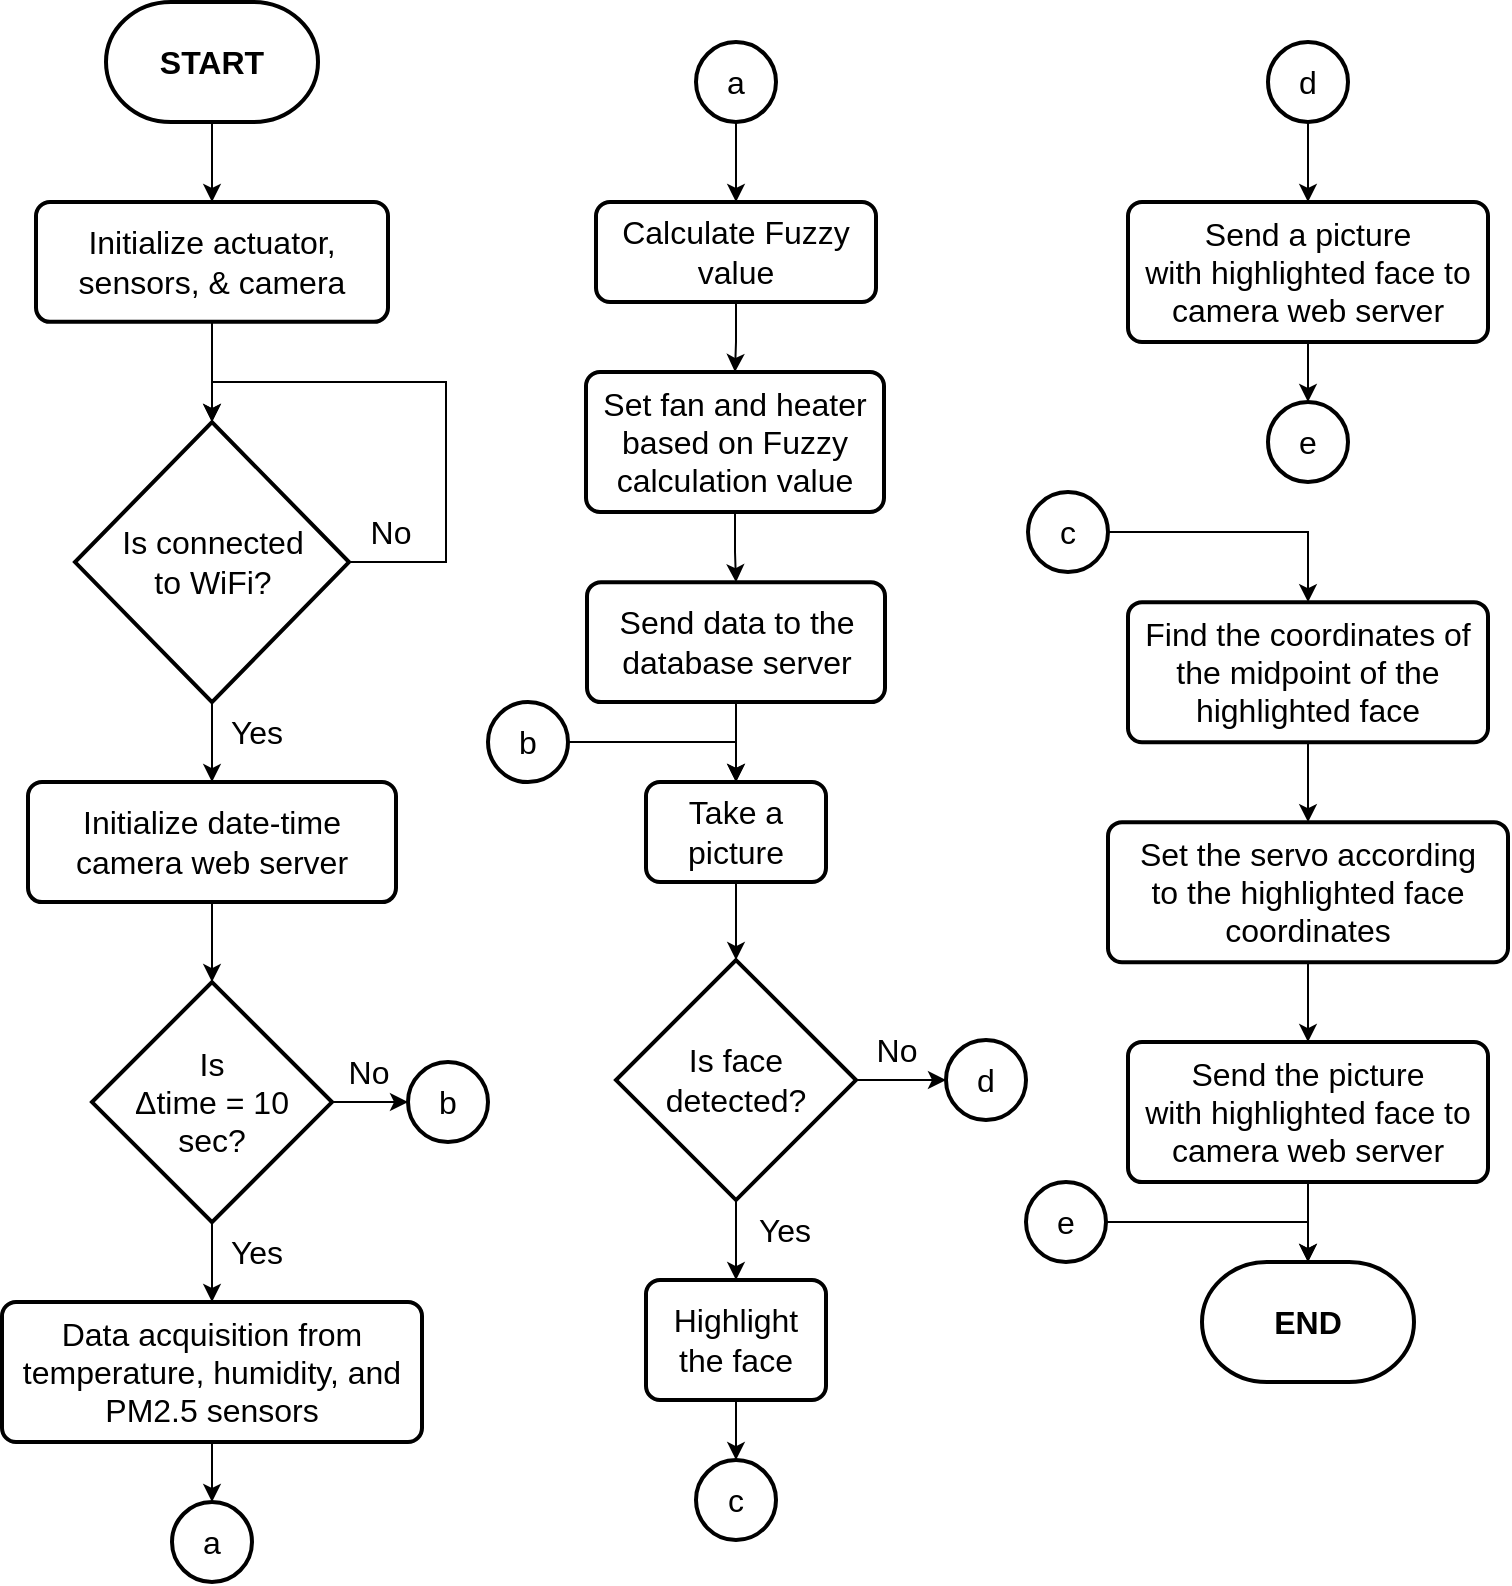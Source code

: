 <mxfile version="21.6.5" type="device">
  <diagram name="Page-1" id="utwuaK8J5crHx3elVbEk">
    <mxGraphModel dx="1036" dy="623" grid="1" gridSize="10" guides="1" tooltips="1" connect="1" arrows="1" fold="1" page="1" pageScale="1" pageWidth="827" pageHeight="1169" math="0" shadow="0">
      <root>
        <mxCell id="0" />
        <mxCell id="1" parent="0" />
        <mxCell id="K85xil1c-Bjuz0kbStLv-4" value="" style="edgeStyle=orthogonalEdgeStyle;rounded=0;orthogonalLoop=1;jettySize=auto;html=1;fontSize=16;" parent="1" source="K85xil1c-Bjuz0kbStLv-1" target="K85xil1c-Bjuz0kbStLv-2" edge="1">
          <mxGeometry relative="1" as="geometry" />
        </mxCell>
        <mxCell id="K85xil1c-Bjuz0kbStLv-1" value="&lt;b style=&quot;font-size: 16px;&quot;&gt;START&lt;/b&gt;" style="strokeWidth=2;html=1;shape=mxgraph.flowchart.terminator;whiteSpace=wrap;fontSize=16;" parent="1" vertex="1">
          <mxGeometry x="89" y="20" width="106" height="60" as="geometry" />
        </mxCell>
        <mxCell id="K85xil1c-Bjuz0kbStLv-5" value="" style="edgeStyle=orthogonalEdgeStyle;rounded=0;orthogonalLoop=1;jettySize=auto;html=1;fontSize=16;" parent="1" source="K85xil1c-Bjuz0kbStLv-2" target="K85xil1c-Bjuz0kbStLv-3" edge="1">
          <mxGeometry relative="1" as="geometry" />
        </mxCell>
        <mxCell id="K85xil1c-Bjuz0kbStLv-2" value="Initialize actuator, sensors, &amp;amp; camera" style="rounded=1;whiteSpace=wrap;html=1;absoluteArcSize=1;arcSize=14;strokeWidth=2;fontSize=16;" parent="1" vertex="1">
          <mxGeometry x="54" y="120.0" width="176" height="59.92" as="geometry" />
        </mxCell>
        <mxCell id="K85xil1c-Bjuz0kbStLv-11" style="edgeStyle=orthogonalEdgeStyle;rounded=0;orthogonalLoop=1;jettySize=auto;html=1;entryX=0.5;entryY=0;entryDx=0;entryDy=0;entryPerimeter=0;fontSize=16;" parent="1" source="K85xil1c-Bjuz0kbStLv-3" target="K85xil1c-Bjuz0kbStLv-3" edge="1">
          <mxGeometry relative="1" as="geometry">
            <mxPoint x="269" y="210.04" as="targetPoint" />
            <Array as="points">
              <mxPoint x="259" y="300.04" />
              <mxPoint x="259" y="210.04" />
              <mxPoint x="142" y="210.04" />
            </Array>
          </mxGeometry>
        </mxCell>
        <mxCell id="K85xil1c-Bjuz0kbStLv-14" value="" style="edgeStyle=orthogonalEdgeStyle;rounded=0;orthogonalLoop=1;jettySize=auto;html=1;fontSize=16;" parent="1" source="K85xil1c-Bjuz0kbStLv-3" target="K85xil1c-Bjuz0kbStLv-13" edge="1">
          <mxGeometry relative="1" as="geometry" />
        </mxCell>
        <mxCell id="K85xil1c-Bjuz0kbStLv-3" value="Is connected&lt;br style=&quot;font-size: 16px;&quot;&gt;to WiFi?" style="strokeWidth=2;html=1;shape=mxgraph.flowchart.decision;whiteSpace=wrap;fontSize=16;" parent="1" vertex="1">
          <mxGeometry x="73.5" y="230.04" width="137" height="140" as="geometry" />
        </mxCell>
        <mxCell id="K85xil1c-Bjuz0kbStLv-12" value="No" style="text;html=1;align=center;verticalAlign=middle;resizable=0;points=[];autosize=1;strokeColor=none;fillColor=none;fontSize=16;" parent="1" vertex="1">
          <mxGeometry x="210.5" y="270.04" width="40" height="30" as="geometry" />
        </mxCell>
        <mxCell id="K85xil1c-Bjuz0kbStLv-19" value="" style="edgeStyle=orthogonalEdgeStyle;rounded=0;orthogonalLoop=1;jettySize=auto;html=1;fontSize=16;" parent="1" source="K85xil1c-Bjuz0kbStLv-13" target="K85xil1c-Bjuz0kbStLv-17" edge="1">
          <mxGeometry relative="1" as="geometry" />
        </mxCell>
        <mxCell id="K85xil1c-Bjuz0kbStLv-13" value="Initialize date-time camera web server" style="rounded=1;whiteSpace=wrap;html=1;absoluteArcSize=1;arcSize=14;strokeWidth=2;fontSize=16;" parent="1" vertex="1">
          <mxGeometry x="50" y="410.04" width="184" height="60" as="geometry" />
        </mxCell>
        <mxCell id="K85xil1c-Bjuz0kbStLv-15" value="Yes" style="text;html=1;align=center;verticalAlign=middle;resizable=0;points=[];autosize=1;strokeColor=none;fillColor=none;fontSize=16;" parent="1" vertex="1">
          <mxGeometry x="139" y="370.04" width="50" height="30" as="geometry" />
        </mxCell>
        <mxCell id="K85xil1c-Bjuz0kbStLv-24" value="" style="edgeStyle=orthogonalEdgeStyle;rounded=0;orthogonalLoop=1;jettySize=auto;html=1;" parent="1" source="K85xil1c-Bjuz0kbStLv-17" target="K85xil1c-Bjuz0kbStLv-23" edge="1">
          <mxGeometry relative="1" as="geometry" />
        </mxCell>
        <mxCell id="K85xil1c-Bjuz0kbStLv-68" value="" style="edgeStyle=orthogonalEdgeStyle;rounded=0;orthogonalLoop=1;jettySize=auto;html=1;" parent="1" source="K85xil1c-Bjuz0kbStLv-17" target="K85xil1c-Bjuz0kbStLv-67" edge="1">
          <mxGeometry relative="1" as="geometry" />
        </mxCell>
        <mxCell id="K85xil1c-Bjuz0kbStLv-17" value="Is&lt;br style=&quot;font-size: 16px;&quot;&gt;Δtime = 10&lt;br style=&quot;font-size: 16px;&quot;&gt;sec?" style="strokeWidth=2;html=1;shape=mxgraph.flowchart.decision;whiteSpace=wrap;fontSize=16;" parent="1" vertex="1">
          <mxGeometry x="82" y="510.04" width="120" height="120" as="geometry" />
        </mxCell>
        <mxCell id="K85xil1c-Bjuz0kbStLv-22" value="Yes" style="text;html=1;align=center;verticalAlign=middle;resizable=0;points=[];autosize=1;strokeColor=none;fillColor=none;fontSize=16;" parent="1" vertex="1">
          <mxGeometry x="139" y="630.02" width="50" height="30" as="geometry" />
        </mxCell>
        <mxCell id="K85xil1c-Bjuz0kbStLv-23" value="b" style="strokeWidth=2;html=1;shape=mxgraph.flowchart.start_2;whiteSpace=wrap;fontSize=16;" parent="1" vertex="1">
          <mxGeometry x="240" y="550.04" width="40" height="40" as="geometry" />
        </mxCell>
        <mxCell id="K85xil1c-Bjuz0kbStLv-25" value="No" style="text;html=1;align=center;verticalAlign=middle;resizable=0;points=[];autosize=1;strokeColor=none;fillColor=none;fontSize=16;" parent="1" vertex="1">
          <mxGeometry x="200" y="540.04" width="40" height="30" as="geometry" />
        </mxCell>
        <mxCell id="K85xil1c-Bjuz0kbStLv-27" value="a" style="strokeWidth=2;html=1;shape=mxgraph.flowchart.start_2;whiteSpace=wrap;fontSize=16;" parent="1" vertex="1">
          <mxGeometry x="122" y="770" width="40" height="40" as="geometry" />
        </mxCell>
        <mxCell id="K85xil1c-Bjuz0kbStLv-79" value="" style="edgeStyle=orthogonalEdgeStyle;rounded=0;orthogonalLoop=1;jettySize=auto;html=1;" parent="1" source="K85xil1c-Bjuz0kbStLv-29" target="K85xil1c-Bjuz0kbStLv-78" edge="1">
          <mxGeometry relative="1" as="geometry" />
        </mxCell>
        <mxCell id="K85xil1c-Bjuz0kbStLv-29" value="Set fan and heater&lt;br&gt;based on Fuzzy calculation value" style="rounded=1;whiteSpace=wrap;html=1;absoluteArcSize=1;arcSize=14;strokeWidth=2;fontSize=16;" parent="1" vertex="1">
          <mxGeometry x="329" y="205" width="149" height="70" as="geometry" />
        </mxCell>
        <mxCell id="K85xil1c-Bjuz0kbStLv-35" value="" style="edgeStyle=orthogonalEdgeStyle;rounded=0;orthogonalLoop=1;jettySize=auto;html=1;" parent="1" source="K85xil1c-Bjuz0kbStLv-31" target="K85xil1c-Bjuz0kbStLv-34" edge="1">
          <mxGeometry relative="1" as="geometry" />
        </mxCell>
        <mxCell id="K85xil1c-Bjuz0kbStLv-31" value="Take a picture" style="rounded=1;whiteSpace=wrap;html=1;absoluteArcSize=1;arcSize=14;strokeWidth=2;fontSize=16;" parent="1" vertex="1">
          <mxGeometry x="359" y="410" width="90" height="49.96" as="geometry" />
        </mxCell>
        <mxCell id="K85xil1c-Bjuz0kbStLv-37" value="" style="edgeStyle=orthogonalEdgeStyle;rounded=0;orthogonalLoop=1;jettySize=auto;html=1;" parent="1" source="K85xil1c-Bjuz0kbStLv-34" target="K85xil1c-Bjuz0kbStLv-36" edge="1">
          <mxGeometry relative="1" as="geometry" />
        </mxCell>
        <mxCell id="K85xil1c-Bjuz0kbStLv-46" value="" style="edgeStyle=orthogonalEdgeStyle;rounded=0;orthogonalLoop=1;jettySize=auto;html=1;" parent="1" source="K85xil1c-Bjuz0kbStLv-34" target="K85xil1c-Bjuz0kbStLv-45" edge="1">
          <mxGeometry relative="1" as="geometry" />
        </mxCell>
        <mxCell id="K85xil1c-Bjuz0kbStLv-34" value="Is face&lt;br&gt;detected?" style="strokeWidth=2;html=1;shape=mxgraph.flowchart.decision;whiteSpace=wrap;fontSize=16;" parent="1" vertex="1">
          <mxGeometry x="344" y="499.02" width="120" height="120" as="geometry" />
        </mxCell>
        <mxCell id="K85xil1c-Bjuz0kbStLv-41" value="" style="edgeStyle=orthogonalEdgeStyle;rounded=0;orthogonalLoop=1;jettySize=auto;html=1;" parent="1" source="K85xil1c-Bjuz0kbStLv-36" target="K85xil1c-Bjuz0kbStLv-40" edge="1">
          <mxGeometry relative="1" as="geometry" />
        </mxCell>
        <mxCell id="K85xil1c-Bjuz0kbStLv-36" value="Highlight the face" style="rounded=1;whiteSpace=wrap;html=1;absoluteArcSize=1;arcSize=14;strokeWidth=2;fontSize=16;" parent="1" vertex="1">
          <mxGeometry x="359" y="659.02" width="90" height="60" as="geometry" />
        </mxCell>
        <mxCell id="K85xil1c-Bjuz0kbStLv-59" value="" style="edgeStyle=orthogonalEdgeStyle;rounded=0;orthogonalLoop=1;jettySize=auto;html=1;" parent="1" source="K85xil1c-Bjuz0kbStLv-38" target="K85xil1c-Bjuz0kbStLv-56" edge="1">
          <mxGeometry relative="1" as="geometry" />
        </mxCell>
        <mxCell id="K85xil1c-Bjuz0kbStLv-38" value="Find the coordinates of the midpoint of the highlighted face" style="rounded=1;whiteSpace=wrap;html=1;absoluteArcSize=1;arcSize=14;strokeWidth=2;fontSize=16;" parent="1" vertex="1">
          <mxGeometry x="600" y="320.08" width="180" height="70" as="geometry" />
        </mxCell>
        <mxCell id="K85xil1c-Bjuz0kbStLv-40" value="c" style="strokeWidth=2;html=1;shape=mxgraph.flowchart.start_2;whiteSpace=wrap;fontSize=16;" parent="1" vertex="1">
          <mxGeometry x="384" y="749.02" width="40" height="40" as="geometry" />
        </mxCell>
        <mxCell id="K85xil1c-Bjuz0kbStLv-44" value="" style="edgeStyle=orthogonalEdgeStyle;rounded=0;orthogonalLoop=1;jettySize=auto;html=1;" parent="1" source="K85xil1c-Bjuz0kbStLv-43" target="K85xil1c-Bjuz0kbStLv-38" edge="1">
          <mxGeometry relative="1" as="geometry" />
        </mxCell>
        <mxCell id="K85xil1c-Bjuz0kbStLv-43" value="c" style="strokeWidth=2;html=1;shape=mxgraph.flowchart.start_2;whiteSpace=wrap;fontSize=16;" parent="1" vertex="1">
          <mxGeometry x="550" y="265.04" width="40" height="40" as="geometry" />
        </mxCell>
        <mxCell id="K85xil1c-Bjuz0kbStLv-45" value="d" style="strokeWidth=2;html=1;shape=mxgraph.flowchart.start_2;whiteSpace=wrap;fontSize=16;" parent="1" vertex="1">
          <mxGeometry x="509" y="539.02" width="40" height="40" as="geometry" />
        </mxCell>
        <mxCell id="K85xil1c-Bjuz0kbStLv-47" value="No" style="text;html=1;align=center;verticalAlign=middle;resizable=0;points=[];autosize=1;strokeColor=none;fillColor=none;fontSize=16;" parent="1" vertex="1">
          <mxGeometry x="464" y="529.02" width="40" height="30" as="geometry" />
        </mxCell>
        <mxCell id="K85xil1c-Bjuz0kbStLv-84" style="edgeStyle=orthogonalEdgeStyle;rounded=0;orthogonalLoop=1;jettySize=auto;html=1;entryX=0.5;entryY=0;entryDx=0;entryDy=0;" parent="1" source="K85xil1c-Bjuz0kbStLv-49" target="K85xil1c-Bjuz0kbStLv-31" edge="1">
          <mxGeometry relative="1" as="geometry" />
        </mxCell>
        <mxCell id="K85xil1c-Bjuz0kbStLv-49" value="b" style="strokeWidth=2;html=1;shape=mxgraph.flowchart.start_2;whiteSpace=wrap;fontSize=16;" parent="1" vertex="1">
          <mxGeometry x="280" y="370.04" width="40" height="40" as="geometry" />
        </mxCell>
        <mxCell id="K85xil1c-Bjuz0kbStLv-51" value="Yes" style="text;html=1;align=center;verticalAlign=middle;resizable=0;points=[];autosize=1;strokeColor=none;fillColor=none;fontSize=16;" parent="1" vertex="1">
          <mxGeometry x="403" y="619.02" width="50" height="30" as="geometry" />
        </mxCell>
        <mxCell id="K85xil1c-Bjuz0kbStLv-52" value="&lt;b style=&quot;font-size: 16px;&quot;&gt;END&lt;/b&gt;" style="strokeWidth=2;html=1;shape=mxgraph.flowchart.terminator;whiteSpace=wrap;fontSize=16;" parent="1" vertex="1">
          <mxGeometry x="637" y="650.04" width="106" height="60" as="geometry" />
        </mxCell>
        <mxCell id="K85xil1c-Bjuz0kbStLv-64" value="" style="edgeStyle=orthogonalEdgeStyle;rounded=0;orthogonalLoop=1;jettySize=auto;html=1;" parent="1" source="K85xil1c-Bjuz0kbStLv-54" target="K85xil1c-Bjuz0kbStLv-63" edge="1">
          <mxGeometry relative="1" as="geometry" />
        </mxCell>
        <mxCell id="K85xil1c-Bjuz0kbStLv-54" value="Send a picture with&amp;nbsp;highlighted face to camera web server" style="rounded=1;whiteSpace=wrap;html=1;absoluteArcSize=1;arcSize=14;strokeWidth=2;fontSize=16;" parent="1" vertex="1">
          <mxGeometry x="600" y="120" width="180" height="70" as="geometry" />
        </mxCell>
        <mxCell id="K85xil1c-Bjuz0kbStLv-62" value="" style="edgeStyle=orthogonalEdgeStyle;rounded=0;orthogonalLoop=1;jettySize=auto;html=1;" parent="1" source="K85xil1c-Bjuz0kbStLv-55" target="K85xil1c-Bjuz0kbStLv-54" edge="1">
          <mxGeometry relative="1" as="geometry" />
        </mxCell>
        <mxCell id="K85xil1c-Bjuz0kbStLv-55" value="d" style="strokeWidth=2;html=1;shape=mxgraph.flowchart.start_2;whiteSpace=wrap;fontSize=16;" parent="1" vertex="1">
          <mxGeometry x="670" y="40.0" width="40" height="40" as="geometry" />
        </mxCell>
        <mxCell id="K85xil1c-Bjuz0kbStLv-60" value="" style="edgeStyle=orthogonalEdgeStyle;rounded=0;orthogonalLoop=1;jettySize=auto;html=1;" parent="1" source="K85xil1c-Bjuz0kbStLv-56" target="K85xil1c-Bjuz0kbStLv-57" edge="1">
          <mxGeometry relative="1" as="geometry" />
        </mxCell>
        <mxCell id="K85xil1c-Bjuz0kbStLv-56" value="Set the servo according&lt;br&gt;to the highlighted face coordinates" style="rounded=1;whiteSpace=wrap;html=1;absoluteArcSize=1;arcSize=14;strokeWidth=2;fontSize=16;" parent="1" vertex="1">
          <mxGeometry x="590" y="430.08" width="200" height="70" as="geometry" />
        </mxCell>
        <mxCell id="K85xil1c-Bjuz0kbStLv-61" value="" style="edgeStyle=orthogonalEdgeStyle;rounded=0;orthogonalLoop=1;jettySize=auto;html=1;" parent="1" source="K85xil1c-Bjuz0kbStLv-57" target="K85xil1c-Bjuz0kbStLv-52" edge="1">
          <mxGeometry relative="1" as="geometry" />
        </mxCell>
        <mxCell id="K85xil1c-Bjuz0kbStLv-57" value="Send the picture with&amp;nbsp;highlighted face to camera web server" style="rounded=1;whiteSpace=wrap;html=1;absoluteArcSize=1;arcSize=14;strokeWidth=2;fontSize=16;" parent="1" vertex="1">
          <mxGeometry x="600" y="540.04" width="180" height="70" as="geometry" />
        </mxCell>
        <mxCell id="K85xil1c-Bjuz0kbStLv-63" value="e" style="strokeWidth=2;html=1;shape=mxgraph.flowchart.start_2;whiteSpace=wrap;fontSize=16;" parent="1" vertex="1">
          <mxGeometry x="670" y="220.0" width="40" height="40" as="geometry" />
        </mxCell>
        <mxCell id="K85xil1c-Bjuz0kbStLv-86" style="edgeStyle=orthogonalEdgeStyle;rounded=0;orthogonalLoop=1;jettySize=auto;html=1;entryX=0.5;entryY=0;entryDx=0;entryDy=0;entryPerimeter=0;" parent="1" source="K85xil1c-Bjuz0kbStLv-65" target="K85xil1c-Bjuz0kbStLv-52" edge="1">
          <mxGeometry relative="1" as="geometry" />
        </mxCell>
        <mxCell id="K85xil1c-Bjuz0kbStLv-65" value="e" style="strokeWidth=2;html=1;shape=mxgraph.flowchart.start_2;whiteSpace=wrap;fontSize=16;" parent="1" vertex="1">
          <mxGeometry x="549" y="610.04" width="40" height="40" as="geometry" />
        </mxCell>
        <mxCell id="K85xil1c-Bjuz0kbStLv-75" value="" style="edgeStyle=orthogonalEdgeStyle;rounded=0;orthogonalLoop=1;jettySize=auto;html=1;" parent="1" source="K85xil1c-Bjuz0kbStLv-66" target="K85xil1c-Bjuz0kbStLv-29" edge="1">
          <mxGeometry relative="1" as="geometry" />
        </mxCell>
        <mxCell id="K85xil1c-Bjuz0kbStLv-66" value="Calculate Fuzzy value" style="rounded=1;whiteSpace=wrap;html=1;absoluteArcSize=1;arcSize=14;strokeWidth=2;fontSize=16;" parent="1" vertex="1">
          <mxGeometry x="334" y="120" width="140" height="49.96" as="geometry" />
        </mxCell>
        <mxCell id="K85xil1c-Bjuz0kbStLv-70" value="" style="edgeStyle=orthogonalEdgeStyle;rounded=0;orthogonalLoop=1;jettySize=auto;html=1;" parent="1" source="K85xil1c-Bjuz0kbStLv-67" target="K85xil1c-Bjuz0kbStLv-27" edge="1">
          <mxGeometry relative="1" as="geometry" />
        </mxCell>
        <mxCell id="K85xil1c-Bjuz0kbStLv-67" value="Data acquisition from temperature, humidity, and PM2.5 sensors" style="rounded=1;whiteSpace=wrap;html=1;absoluteArcSize=1;arcSize=14;strokeWidth=2;fontSize=16;" parent="1" vertex="1">
          <mxGeometry x="37" y="670" width="210" height="70" as="geometry" />
        </mxCell>
        <mxCell id="K85xil1c-Bjuz0kbStLv-74" value="" style="edgeStyle=orthogonalEdgeStyle;rounded=0;orthogonalLoop=1;jettySize=auto;html=1;" parent="1" source="K85xil1c-Bjuz0kbStLv-72" target="K85xil1c-Bjuz0kbStLv-66" edge="1">
          <mxGeometry relative="1" as="geometry" />
        </mxCell>
        <mxCell id="K85xil1c-Bjuz0kbStLv-72" value="a" style="strokeWidth=2;html=1;shape=mxgraph.flowchart.start_2;whiteSpace=wrap;fontSize=16;" parent="1" vertex="1">
          <mxGeometry x="384" y="40" width="40" height="40" as="geometry" />
        </mxCell>
        <mxCell id="K85xil1c-Bjuz0kbStLv-83" style="edgeStyle=orthogonalEdgeStyle;rounded=0;orthogonalLoop=1;jettySize=auto;html=1;entryX=0.5;entryY=0;entryDx=0;entryDy=0;" parent="1" source="K85xil1c-Bjuz0kbStLv-78" target="K85xil1c-Bjuz0kbStLv-31" edge="1">
          <mxGeometry relative="1" as="geometry" />
        </mxCell>
        <mxCell id="K85xil1c-Bjuz0kbStLv-78" value="Send data to the database server" style="rounded=1;whiteSpace=wrap;html=1;absoluteArcSize=1;arcSize=14;strokeWidth=2;fontSize=16;" parent="1" vertex="1">
          <mxGeometry x="329.5" y="310.08" width="149" height="59.96" as="geometry" />
        </mxCell>
      </root>
    </mxGraphModel>
  </diagram>
</mxfile>
